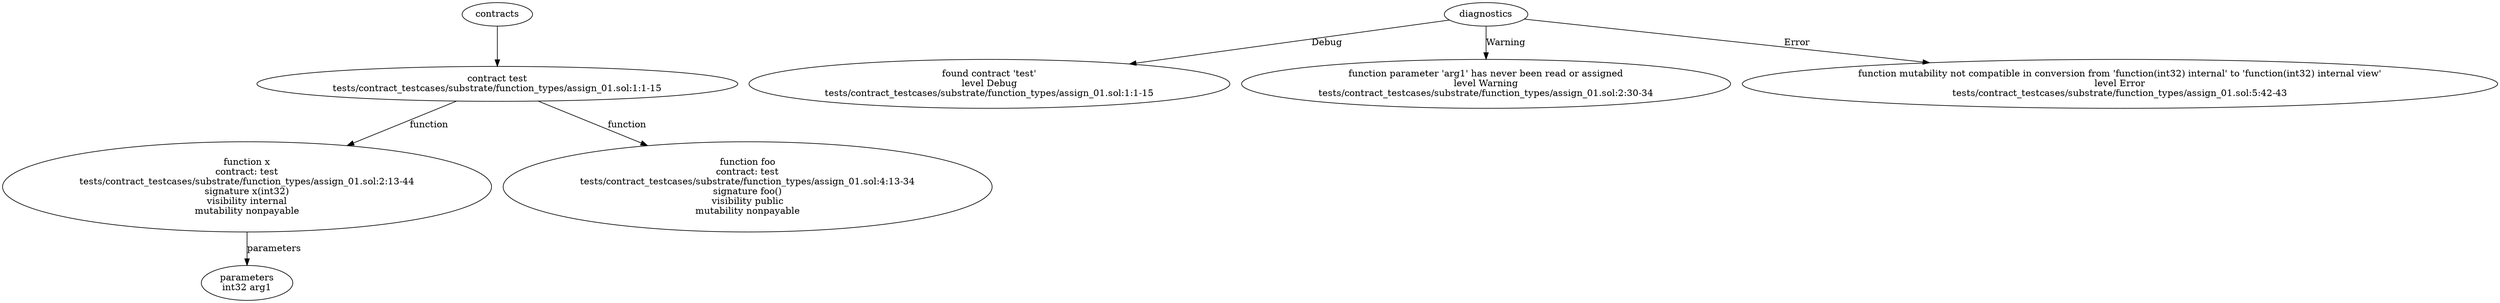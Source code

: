 strict digraph "tests/contract_testcases/substrate/function_types/assign_01.sol" {
	contract [label="contract test\ntests/contract_testcases/substrate/function_types/assign_01.sol:1:1-15"]
	x [label="function x\ncontract: test\ntests/contract_testcases/substrate/function_types/assign_01.sol:2:13-44\nsignature x(int32)\nvisibility internal\nmutability nonpayable"]
	parameters [label="parameters\nint32 arg1"]
	foo [label="function foo\ncontract: test\ntests/contract_testcases/substrate/function_types/assign_01.sol:4:13-34\nsignature foo()\nvisibility public\nmutability nonpayable"]
	diagnostic [label="found contract 'test'\nlevel Debug\ntests/contract_testcases/substrate/function_types/assign_01.sol:1:1-15"]
	diagnostic_7 [label="function parameter 'arg1' has never been read or assigned\nlevel Warning\ntests/contract_testcases/substrate/function_types/assign_01.sol:2:30-34"]
	diagnostic_8 [label="function mutability not compatible in conversion from 'function(int32) internal' to 'function(int32) internal view'\nlevel Error\ntests/contract_testcases/substrate/function_types/assign_01.sol:5:42-43"]
	contracts -> contract
	contract -> x [label="function"]
	x -> parameters [label="parameters"]
	contract -> foo [label="function"]
	diagnostics -> diagnostic [label="Debug"]
	diagnostics -> diagnostic_7 [label="Warning"]
	diagnostics -> diagnostic_8 [label="Error"]
}
